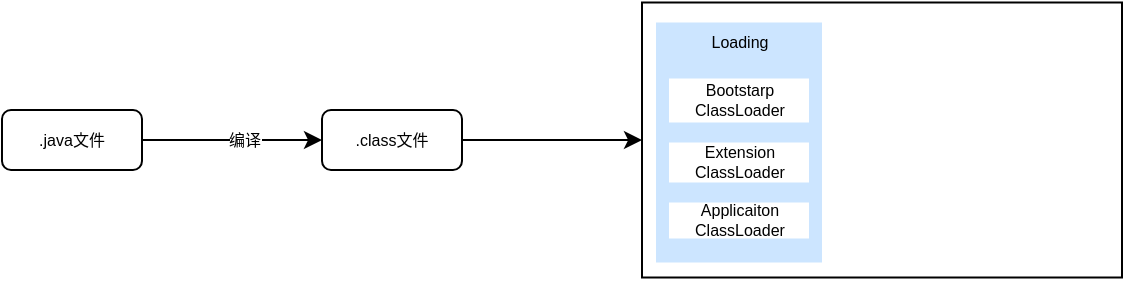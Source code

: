 <mxfile version="28.0.3">
  <diagram name="第 1 页" id="F2-SKgdABRe445PUrhpk">
    <mxGraphModel dx="689" dy="368" grid="1" gridSize="10" guides="1" tooltips="1" connect="1" arrows="1" fold="1" page="1" pageScale="1" pageWidth="3300" pageHeight="4681" math="0" shadow="0">
      <root>
        <mxCell id="0" />
        <mxCell id="1" parent="0" />
        <mxCell id="pYGPLdkz8pBpxhhNMj92-24" style="edgeStyle=orthogonalEdgeStyle;rounded=0;orthogonalLoop=1;jettySize=auto;html=1;exitX=1;exitY=0.5;exitDx=0;exitDy=0;entryX=0;entryY=0.5;entryDx=0;entryDy=0;fontSize=8;" edge="1" parent="1" source="pYGPLdkz8pBpxhhNMj92-22" target="pYGPLdkz8pBpxhhNMj92-23">
          <mxGeometry relative="1" as="geometry" />
        </mxCell>
        <mxCell id="pYGPLdkz8pBpxhhNMj92-25" value="编译" style="edgeLabel;html=1;align=center;verticalAlign=middle;resizable=0;points=[];fontSize=8;" vertex="1" connectable="0" parent="pYGPLdkz8pBpxhhNMj92-24">
          <mxGeometry x="0.12" relative="1" as="geometry">
            <mxPoint as="offset" />
          </mxGeometry>
        </mxCell>
        <mxCell id="pYGPLdkz8pBpxhhNMj92-22" value=".java文件" style="rounded=1;whiteSpace=wrap;html=1;fontSize=8;" vertex="1" parent="1">
          <mxGeometry x="440" y="90" width="70" height="30" as="geometry" />
        </mxCell>
        <mxCell id="pYGPLdkz8pBpxhhNMj92-27" style="edgeStyle=orthogonalEdgeStyle;rounded=0;orthogonalLoop=1;jettySize=auto;html=1;exitX=1;exitY=0.5;exitDx=0;exitDy=0;fontSize=8;" edge="1" parent="1" source="pYGPLdkz8pBpxhhNMj92-23" target="pYGPLdkz8pBpxhhNMj92-26">
          <mxGeometry relative="1" as="geometry" />
        </mxCell>
        <mxCell id="pYGPLdkz8pBpxhhNMj92-23" value=".class文件" style="rounded=1;whiteSpace=wrap;html=1;fontSize=8;" vertex="1" parent="1">
          <mxGeometry x="600" y="90" width="70" height="30" as="geometry" />
        </mxCell>
        <mxCell id="pYGPLdkz8pBpxhhNMj92-26" value="" style="rounded=0;whiteSpace=wrap;html=1;fontSize=8;" vertex="1" parent="1">
          <mxGeometry x="760" y="36.25" width="240" height="137.5" as="geometry" />
        </mxCell>
        <mxCell id="pYGPLdkz8pBpxhhNMj92-28" value="" style="rounded=0;whiteSpace=wrap;html=1;fontSize=8;fillColor=#cce5ff;strokeColor=none;" vertex="1" parent="1">
          <mxGeometry x="767" y="46.25" width="83" height="120" as="geometry" />
        </mxCell>
        <mxCell id="pYGPLdkz8pBpxhhNMj92-29" value="Applicaiton&lt;div&gt;ClassLoader&lt;/div&gt;" style="rounded=0;whiteSpace=wrap;html=1;fontSize=8;strokeColor=none;" vertex="1" parent="1">
          <mxGeometry x="773.5" y="136.25" width="70" height="18" as="geometry" />
        </mxCell>
        <mxCell id="pYGPLdkz8pBpxhhNMj92-30" value="Extension&lt;div&gt;ClassLoader&lt;/div&gt;" style="rounded=0;whiteSpace=wrap;html=1;fontSize=8;strokeColor=none;" vertex="1" parent="1">
          <mxGeometry x="773.5" y="106.25" width="70" height="20" as="geometry" />
        </mxCell>
        <mxCell id="pYGPLdkz8pBpxhhNMj92-31" value="Bootstarp&lt;div&gt;ClassLoader&lt;/div&gt;" style="rounded=0;whiteSpace=wrap;html=1;fontSize=8;strokeColor=none;" vertex="1" parent="1">
          <mxGeometry x="773.5" y="74.25" width="70" height="22" as="geometry" />
        </mxCell>
        <mxCell id="pYGPLdkz8pBpxhhNMj92-32" value="Loading" style="text;html=1;align=center;verticalAlign=middle;whiteSpace=wrap;rounded=0;fontSize=8;" vertex="1" parent="1">
          <mxGeometry x="778.5" y="46.25" width="60" height="20" as="geometry" />
        </mxCell>
      </root>
    </mxGraphModel>
  </diagram>
</mxfile>
